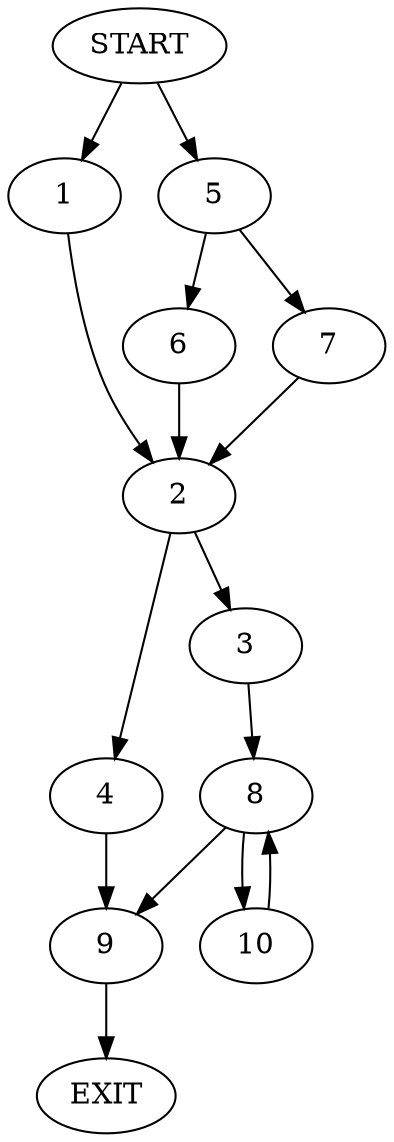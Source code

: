 digraph {
0 [label="START"]
11 [label="EXIT"]
0 -> 1
1 -> 2
2 -> 3
2 -> 4
0 -> 5
5 -> 6
5 -> 7
7 -> 2
6 -> 2
3 -> 8
4 -> 9
9 -> 11
8 -> 9
8 -> 10
10 -> 8
}
